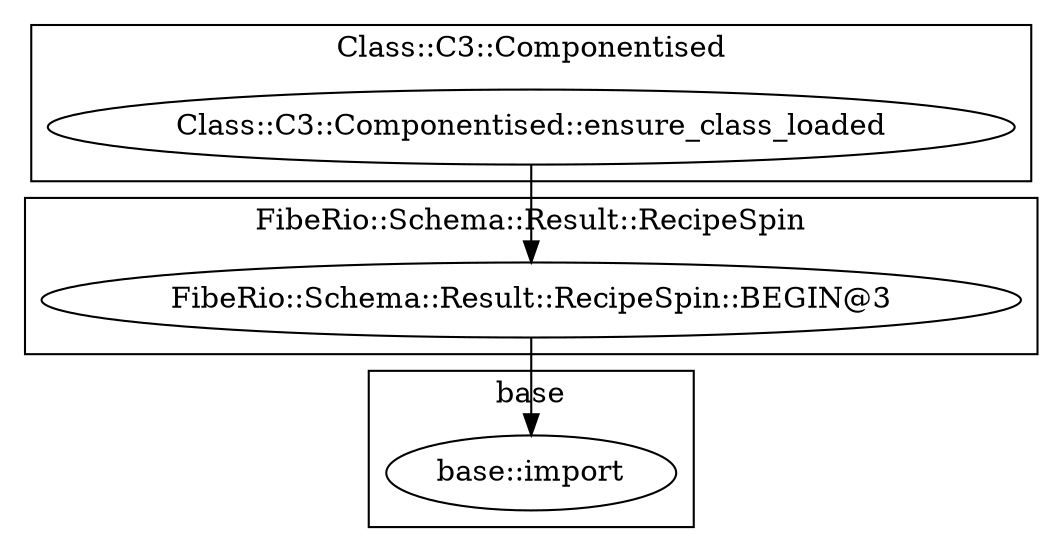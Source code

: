 digraph {
graph [overlap=false]
subgraph cluster_FibeRio_Schema_Result_RecipeSpin {
	label="FibeRio::Schema::Result::RecipeSpin";
	"FibeRio::Schema::Result::RecipeSpin::BEGIN@3";
}
subgraph cluster_base {
	label="base";
	"base::import";
}
subgraph cluster_Class_C3_Componentised {
	label="Class::C3::Componentised";
	"Class::C3::Componentised::ensure_class_loaded";
}
"FibeRio::Schema::Result::RecipeSpin::BEGIN@3" -> "base::import";
"Class::C3::Componentised::ensure_class_loaded" -> "FibeRio::Schema::Result::RecipeSpin::BEGIN@3";
}
